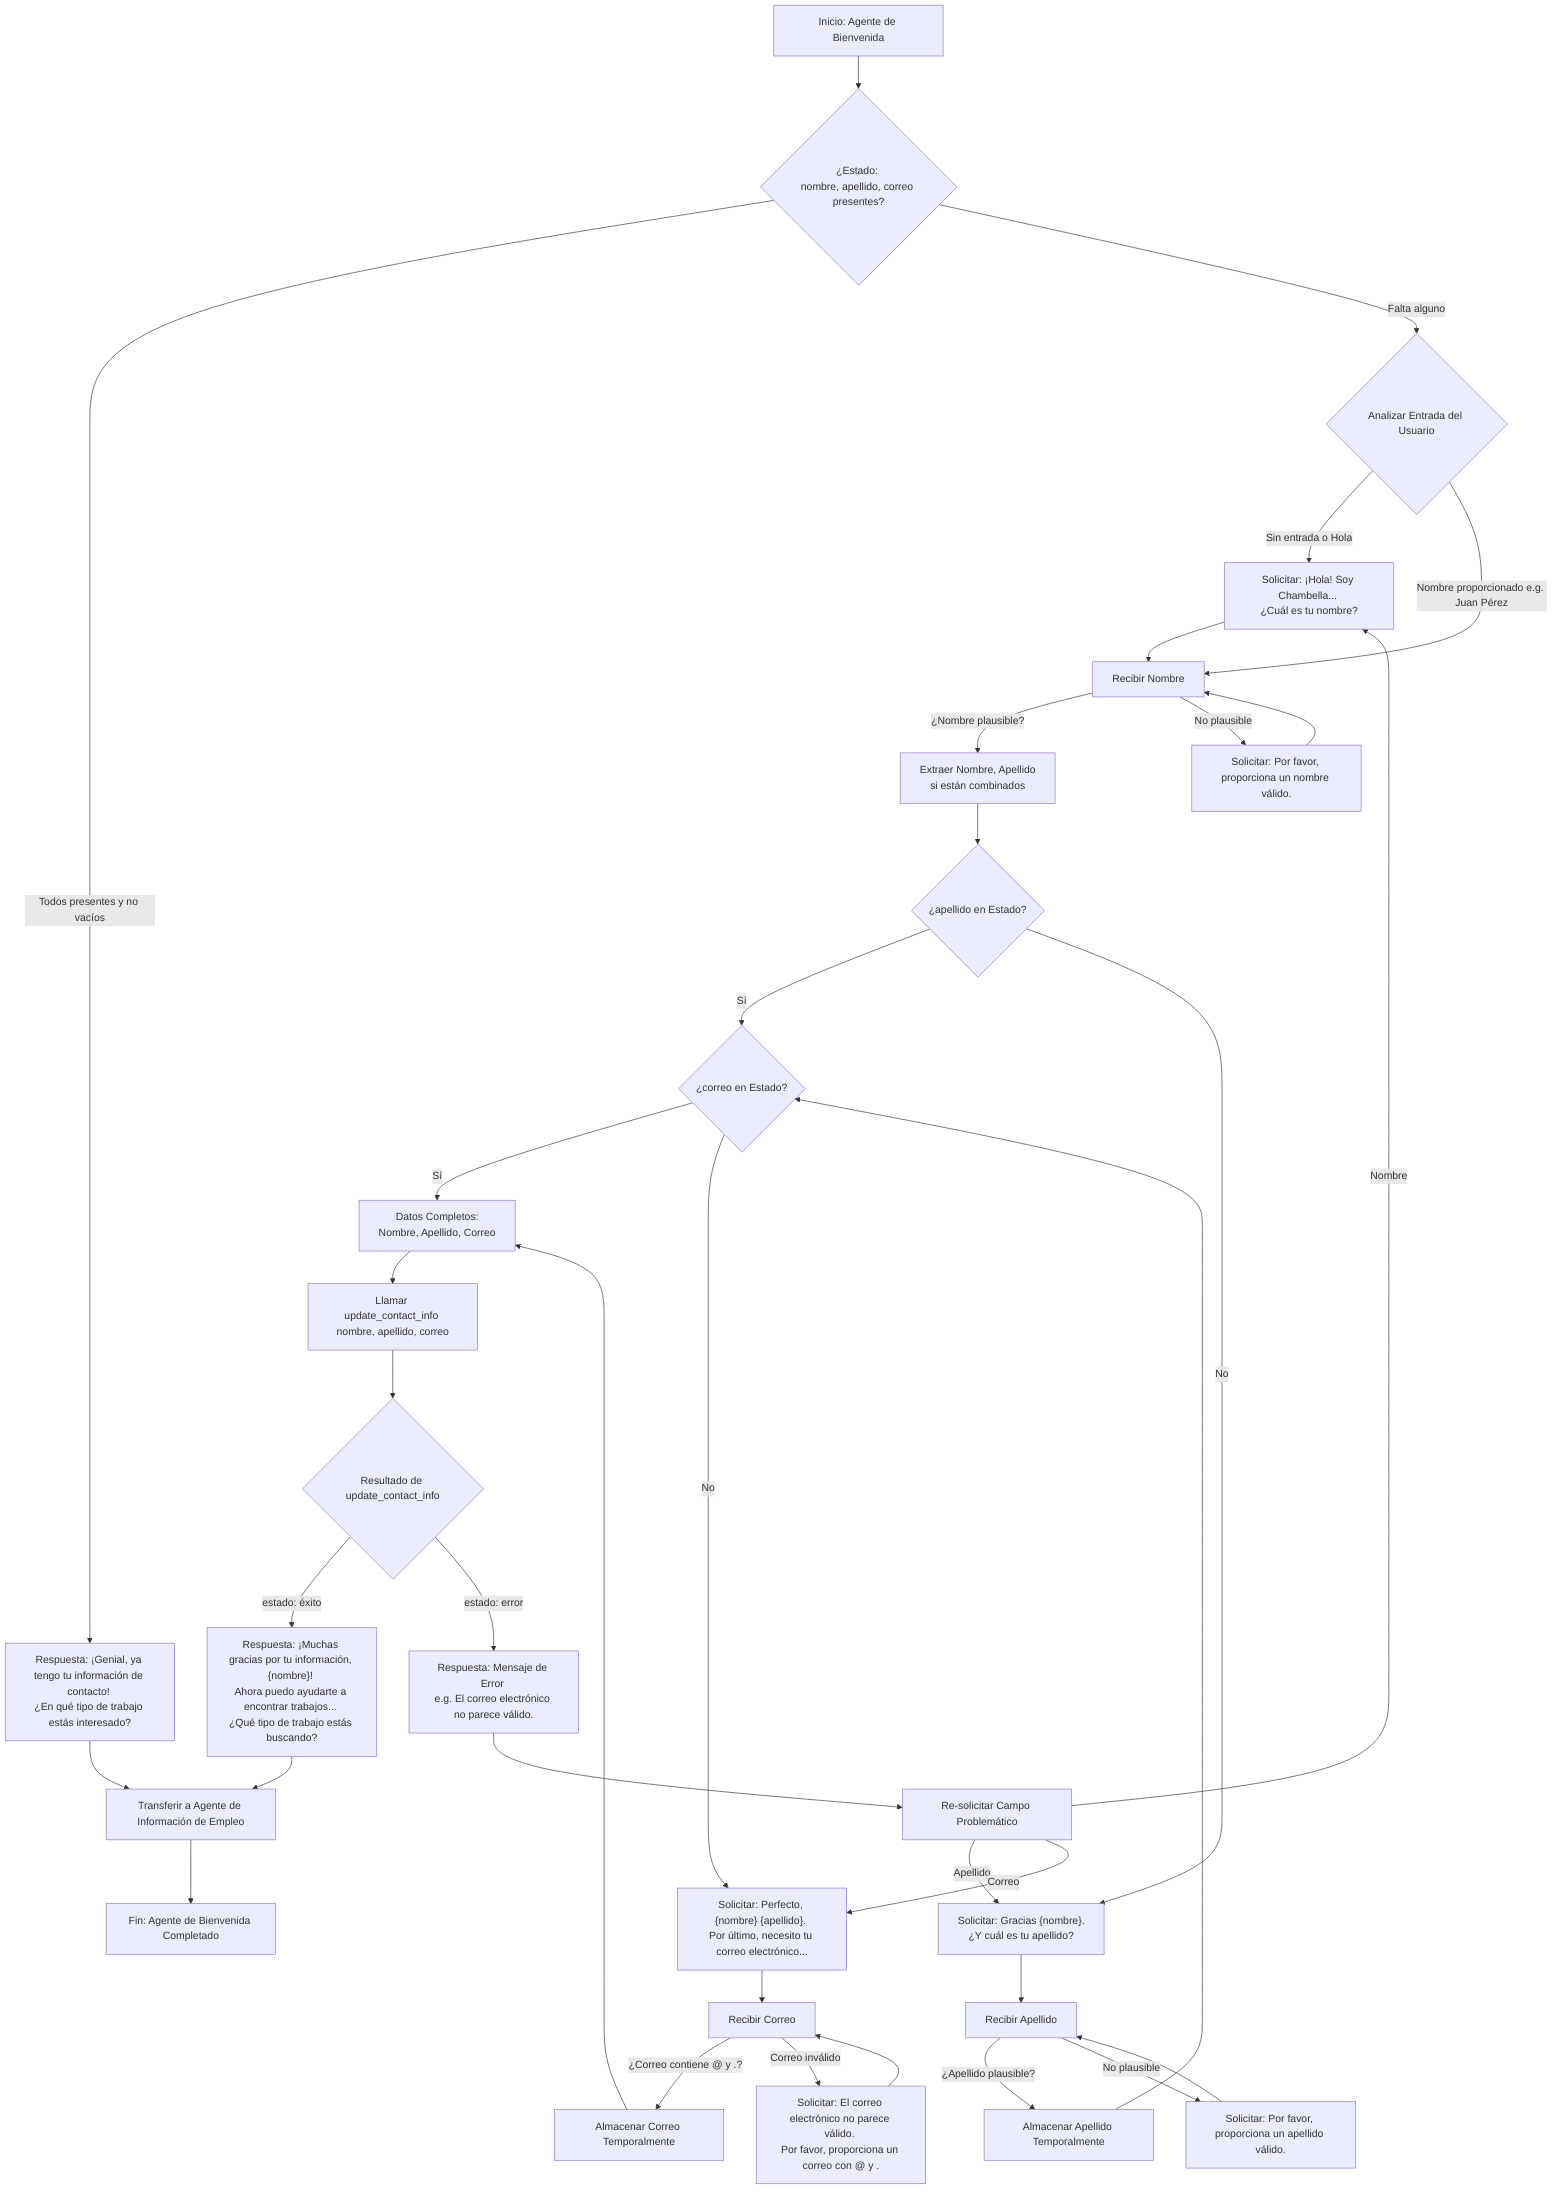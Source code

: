 graph TD
    A[Inicio: Agente de Bienvenida] --> B{¿Estado: <br>nombre, apellido, correo presentes?}
    
    B -->|Todos presentes y no vacíos| C["Respuesta: ¡Genial, ya tengo tu información de contacto! <br>¿En qué tipo de trabajo estás interesado?"] --> D[Transferir a Agente de Información de Empleo]
    
    B -->|Falta alguno| E{Analizar Entrada del Usuario}
    
    E -->|Sin entrada o Hola| F["Solicitar: ¡Hola! Soy Chambella... <br>¿Cuál es tu nombre?"] --> G[Recibir Nombre]
    E -->|Nombre proporcionado e.g. Juan Pérez| G
    
    G -->|¿Nombre plausible?| H[Extraer Nombre, Apellido <br>si están combinados] --> I{¿apellido en Estado?}
    G -->|No plausible| J["Solicitar: Por favor, proporciona un nombre válido."] --> G
    
    I -->|Sí| K{¿correo en Estado?}
    I -->|No| L["Solicitar: Gracias {nombre}. <br>¿Y cuál es tu apellido?"] --> M[Recibir Apellido]
    
    M -->|¿Apellido plausible?| N[Almacenar Apellido Temporalmente] --> K
    M -->|No plausible| O["Solicitar: Por favor, proporciona un apellido válido."] --> M
    
    K -->|Sí| P[Datos Completos]
    K -->|No| Q["Solicitar: Perfecto, {nombre} {apellido}. <br>Por último, necesito tu correo electrónico..."] --> R[Recibir Correo]
    
    R -->|¿Correo contiene @ y .?| S[Almacenar Correo Temporalmente] --> P
    R -->|Correo inválido| T["Solicitar: El correo electrónico no parece válido. <br>Por favor, proporciona un correo con @ y ."] --> R
    
    P[Datos Completos: <br>Nombre, Apellido, Correo] --> U[Llamar update_contact_info nombre, apellido, correo]
    
    U --> V{Resultado de update_contact_info}
    
    V -->|estado: éxito| W["Respuesta: ¡Muchas gracias por tu información, {nombre}! <br>Ahora puedo ayudarte a encontrar trabajos... <br>¿Qué tipo de trabajo estás buscando?"] --> D
    V -->|estado: error| X["Respuesta: Mensaje de Error <br>e.g. El correo electrónico no parece válido."] --> Y[Re-solicitar Campo Problemático]
    
    Y -->|Nombre| F
    Y -->|Apellido| L
    Y -->|Correo| Q
    
    D[Transferir a Agente de Información de Empleo] --> Z[Fin: Agente de Bienvenida Completado]